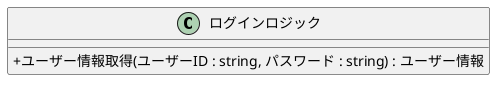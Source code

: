 @startuml
skinparam classAttributeIconSize 0

class ログインロジック {
   + ユーザー情報取得(ユーザーID : string, パスワード : string) : ユーザー情報
}

@enduml